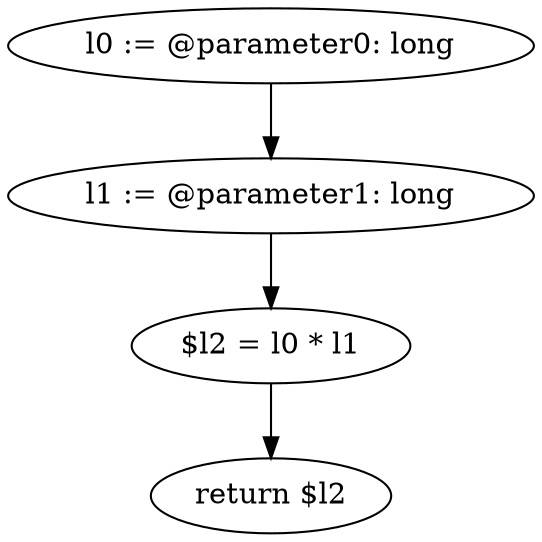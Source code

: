 digraph "unitGraph" {
    "l0 := @parameter0: long"
    "l1 := @parameter1: long"
    "$l2 = l0 * l1"
    "return $l2"
    "l0 := @parameter0: long"->"l1 := @parameter1: long";
    "l1 := @parameter1: long"->"$l2 = l0 * l1";
    "$l2 = l0 * l1"->"return $l2";
}

